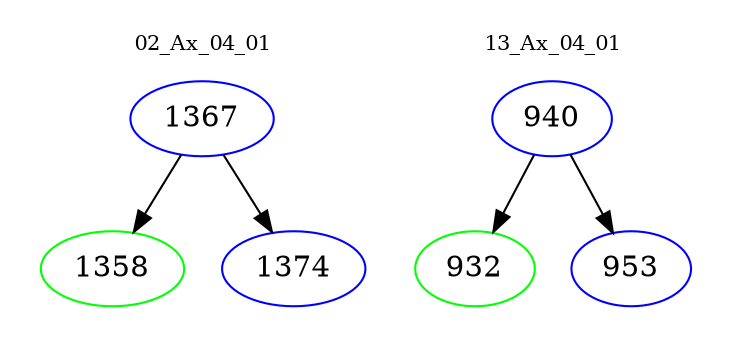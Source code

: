 digraph{
subgraph cluster_0 {
color = white
label = "02_Ax_04_01";
fontsize=10;
T0_1367 [label="1367", color="blue"]
T0_1367 -> T0_1358 [color="black"]
T0_1358 [label="1358", color="green"]
T0_1367 -> T0_1374 [color="black"]
T0_1374 [label="1374", color="blue"]
}
subgraph cluster_1 {
color = white
label = "13_Ax_04_01";
fontsize=10;
T1_940 [label="940", color="blue"]
T1_940 -> T1_932 [color="black"]
T1_932 [label="932", color="green"]
T1_940 -> T1_953 [color="black"]
T1_953 [label="953", color="blue"]
}
}
